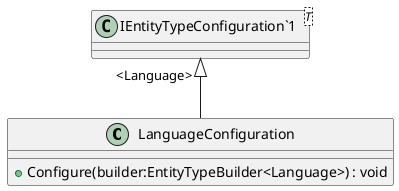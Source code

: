 @startuml
class LanguageConfiguration {
    + Configure(builder:EntityTypeBuilder<Language>) : void
}
class "IEntityTypeConfiguration`1"<T> {
}
"IEntityTypeConfiguration`1" "<Language>" <|-- LanguageConfiguration
@enduml
